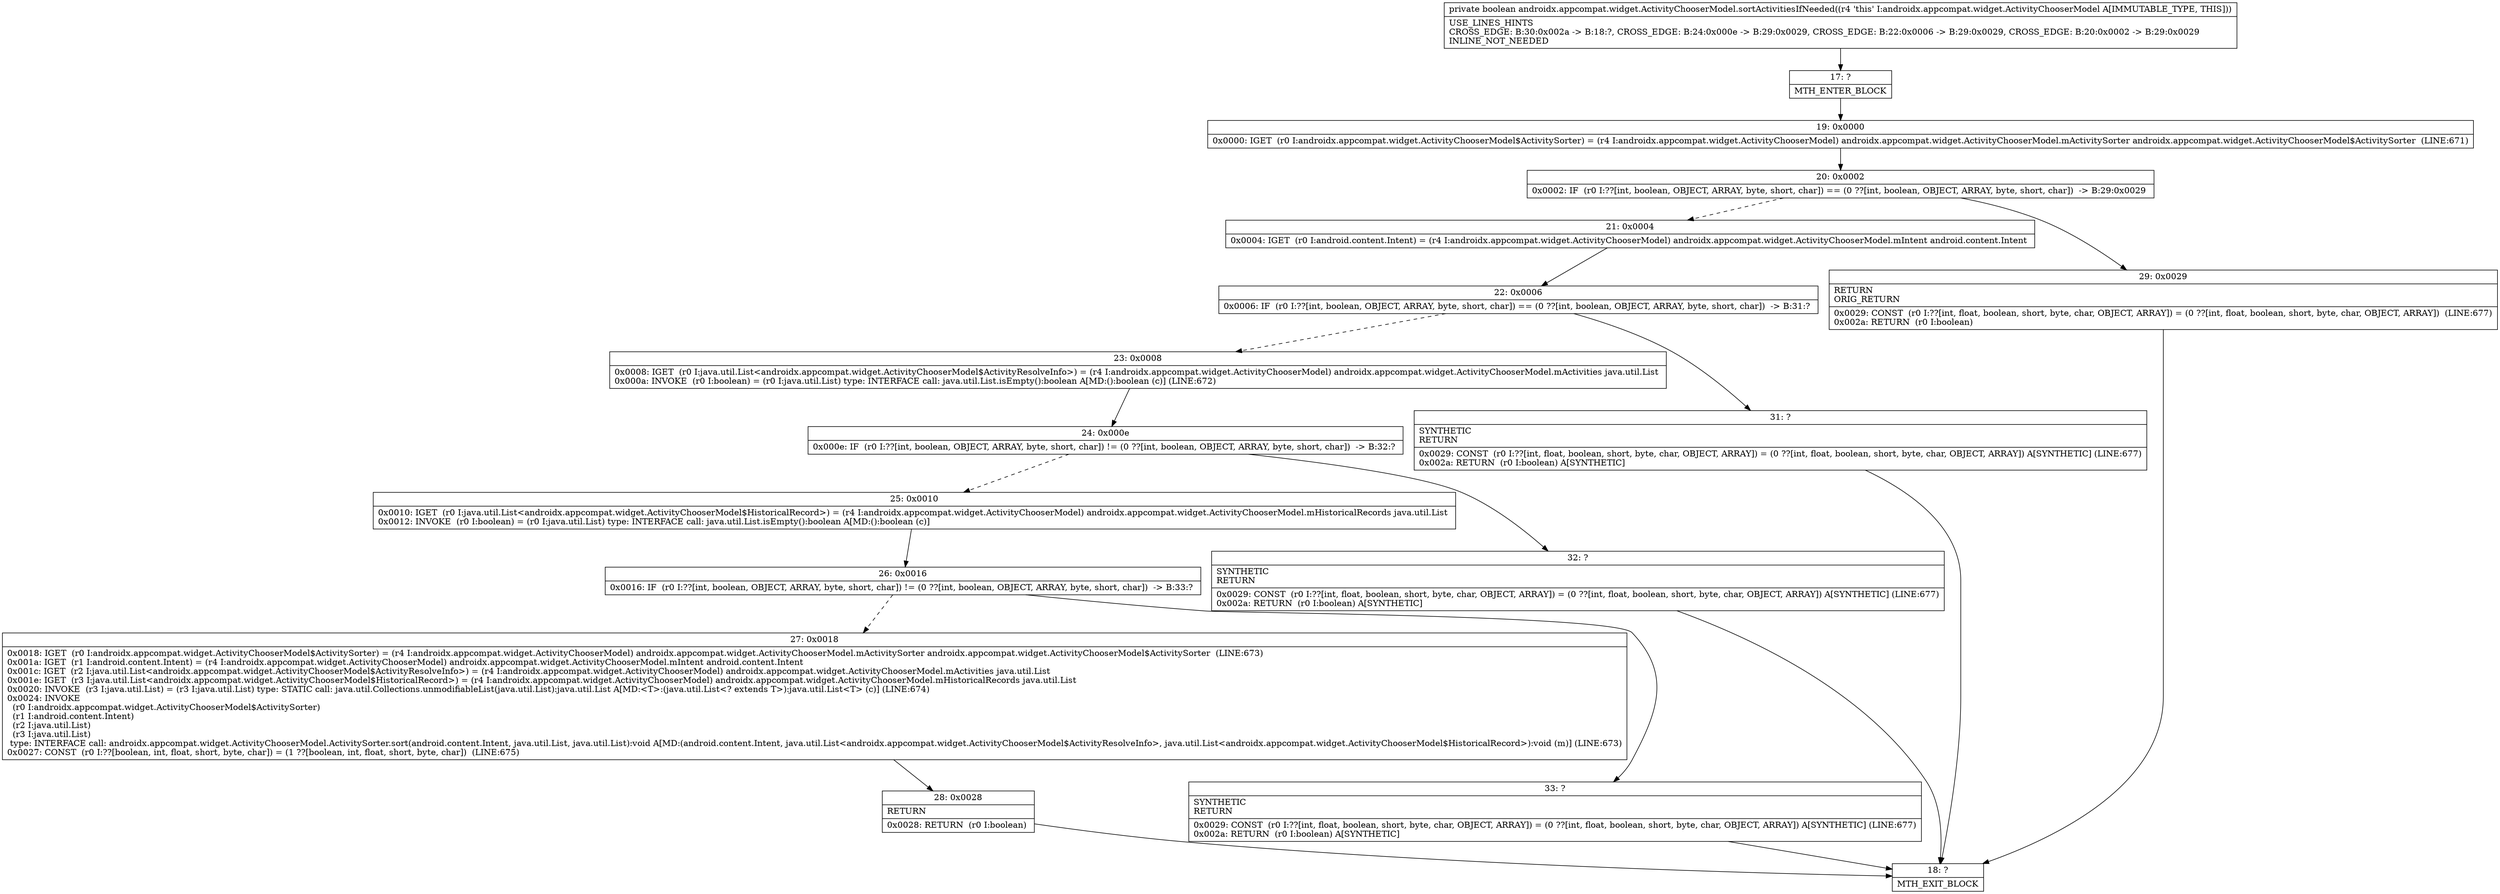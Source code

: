 digraph "CFG forandroidx.appcompat.widget.ActivityChooserModel.sortActivitiesIfNeeded()Z" {
Node_17 [shape=record,label="{17\:\ ?|MTH_ENTER_BLOCK\l}"];
Node_19 [shape=record,label="{19\:\ 0x0000|0x0000: IGET  (r0 I:androidx.appcompat.widget.ActivityChooserModel$ActivitySorter) = (r4 I:androidx.appcompat.widget.ActivityChooserModel) androidx.appcompat.widget.ActivityChooserModel.mActivitySorter androidx.appcompat.widget.ActivityChooserModel$ActivitySorter  (LINE:671)\l}"];
Node_20 [shape=record,label="{20\:\ 0x0002|0x0002: IF  (r0 I:??[int, boolean, OBJECT, ARRAY, byte, short, char]) == (0 ??[int, boolean, OBJECT, ARRAY, byte, short, char])  \-\> B:29:0x0029 \l}"];
Node_21 [shape=record,label="{21\:\ 0x0004|0x0004: IGET  (r0 I:android.content.Intent) = (r4 I:androidx.appcompat.widget.ActivityChooserModel) androidx.appcompat.widget.ActivityChooserModel.mIntent android.content.Intent \l}"];
Node_22 [shape=record,label="{22\:\ 0x0006|0x0006: IF  (r0 I:??[int, boolean, OBJECT, ARRAY, byte, short, char]) == (0 ??[int, boolean, OBJECT, ARRAY, byte, short, char])  \-\> B:31:? \l}"];
Node_23 [shape=record,label="{23\:\ 0x0008|0x0008: IGET  (r0 I:java.util.List\<androidx.appcompat.widget.ActivityChooserModel$ActivityResolveInfo\>) = (r4 I:androidx.appcompat.widget.ActivityChooserModel) androidx.appcompat.widget.ActivityChooserModel.mActivities java.util.List \l0x000a: INVOKE  (r0 I:boolean) = (r0 I:java.util.List) type: INTERFACE call: java.util.List.isEmpty():boolean A[MD:():boolean (c)] (LINE:672)\l}"];
Node_24 [shape=record,label="{24\:\ 0x000e|0x000e: IF  (r0 I:??[int, boolean, OBJECT, ARRAY, byte, short, char]) != (0 ??[int, boolean, OBJECT, ARRAY, byte, short, char])  \-\> B:32:? \l}"];
Node_25 [shape=record,label="{25\:\ 0x0010|0x0010: IGET  (r0 I:java.util.List\<androidx.appcompat.widget.ActivityChooserModel$HistoricalRecord\>) = (r4 I:androidx.appcompat.widget.ActivityChooserModel) androidx.appcompat.widget.ActivityChooserModel.mHistoricalRecords java.util.List \l0x0012: INVOKE  (r0 I:boolean) = (r0 I:java.util.List) type: INTERFACE call: java.util.List.isEmpty():boolean A[MD:():boolean (c)]\l}"];
Node_26 [shape=record,label="{26\:\ 0x0016|0x0016: IF  (r0 I:??[int, boolean, OBJECT, ARRAY, byte, short, char]) != (0 ??[int, boolean, OBJECT, ARRAY, byte, short, char])  \-\> B:33:? \l}"];
Node_27 [shape=record,label="{27\:\ 0x0018|0x0018: IGET  (r0 I:androidx.appcompat.widget.ActivityChooserModel$ActivitySorter) = (r4 I:androidx.appcompat.widget.ActivityChooserModel) androidx.appcompat.widget.ActivityChooserModel.mActivitySorter androidx.appcompat.widget.ActivityChooserModel$ActivitySorter  (LINE:673)\l0x001a: IGET  (r1 I:android.content.Intent) = (r4 I:androidx.appcompat.widget.ActivityChooserModel) androidx.appcompat.widget.ActivityChooserModel.mIntent android.content.Intent \l0x001c: IGET  (r2 I:java.util.List\<androidx.appcompat.widget.ActivityChooserModel$ActivityResolveInfo\>) = (r4 I:androidx.appcompat.widget.ActivityChooserModel) androidx.appcompat.widget.ActivityChooserModel.mActivities java.util.List \l0x001e: IGET  (r3 I:java.util.List\<androidx.appcompat.widget.ActivityChooserModel$HistoricalRecord\>) = (r4 I:androidx.appcompat.widget.ActivityChooserModel) androidx.appcompat.widget.ActivityChooserModel.mHistoricalRecords java.util.List \l0x0020: INVOKE  (r3 I:java.util.List) = (r3 I:java.util.List) type: STATIC call: java.util.Collections.unmodifiableList(java.util.List):java.util.List A[MD:\<T\>:(java.util.List\<? extends T\>):java.util.List\<T\> (c)] (LINE:674)\l0x0024: INVOKE  \l  (r0 I:androidx.appcompat.widget.ActivityChooserModel$ActivitySorter)\l  (r1 I:android.content.Intent)\l  (r2 I:java.util.List)\l  (r3 I:java.util.List)\l type: INTERFACE call: androidx.appcompat.widget.ActivityChooserModel.ActivitySorter.sort(android.content.Intent, java.util.List, java.util.List):void A[MD:(android.content.Intent, java.util.List\<androidx.appcompat.widget.ActivityChooserModel$ActivityResolveInfo\>, java.util.List\<androidx.appcompat.widget.ActivityChooserModel$HistoricalRecord\>):void (m)] (LINE:673)\l0x0027: CONST  (r0 I:??[boolean, int, float, short, byte, char]) = (1 ??[boolean, int, float, short, byte, char])  (LINE:675)\l}"];
Node_28 [shape=record,label="{28\:\ 0x0028|RETURN\l|0x0028: RETURN  (r0 I:boolean) \l}"];
Node_18 [shape=record,label="{18\:\ ?|MTH_EXIT_BLOCK\l}"];
Node_33 [shape=record,label="{33\:\ ?|SYNTHETIC\lRETURN\l|0x0029: CONST  (r0 I:??[int, float, boolean, short, byte, char, OBJECT, ARRAY]) = (0 ??[int, float, boolean, short, byte, char, OBJECT, ARRAY]) A[SYNTHETIC] (LINE:677)\l0x002a: RETURN  (r0 I:boolean) A[SYNTHETIC]\l}"];
Node_32 [shape=record,label="{32\:\ ?|SYNTHETIC\lRETURN\l|0x0029: CONST  (r0 I:??[int, float, boolean, short, byte, char, OBJECT, ARRAY]) = (0 ??[int, float, boolean, short, byte, char, OBJECT, ARRAY]) A[SYNTHETIC] (LINE:677)\l0x002a: RETURN  (r0 I:boolean) A[SYNTHETIC]\l}"];
Node_31 [shape=record,label="{31\:\ ?|SYNTHETIC\lRETURN\l|0x0029: CONST  (r0 I:??[int, float, boolean, short, byte, char, OBJECT, ARRAY]) = (0 ??[int, float, boolean, short, byte, char, OBJECT, ARRAY]) A[SYNTHETIC] (LINE:677)\l0x002a: RETURN  (r0 I:boolean) A[SYNTHETIC]\l}"];
Node_29 [shape=record,label="{29\:\ 0x0029|RETURN\lORIG_RETURN\l|0x0029: CONST  (r0 I:??[int, float, boolean, short, byte, char, OBJECT, ARRAY]) = (0 ??[int, float, boolean, short, byte, char, OBJECT, ARRAY])  (LINE:677)\l0x002a: RETURN  (r0 I:boolean) \l}"];
MethodNode[shape=record,label="{private boolean androidx.appcompat.widget.ActivityChooserModel.sortActivitiesIfNeeded((r4 'this' I:androidx.appcompat.widget.ActivityChooserModel A[IMMUTABLE_TYPE, THIS]))  | USE_LINES_HINTS\lCROSS_EDGE: B:30:0x002a \-\> B:18:?, CROSS_EDGE: B:24:0x000e \-\> B:29:0x0029, CROSS_EDGE: B:22:0x0006 \-\> B:29:0x0029, CROSS_EDGE: B:20:0x0002 \-\> B:29:0x0029\lINLINE_NOT_NEEDED\l}"];
MethodNode -> Node_17;Node_17 -> Node_19;
Node_19 -> Node_20;
Node_20 -> Node_21[style=dashed];
Node_20 -> Node_29;
Node_21 -> Node_22;
Node_22 -> Node_23[style=dashed];
Node_22 -> Node_31;
Node_23 -> Node_24;
Node_24 -> Node_25[style=dashed];
Node_24 -> Node_32;
Node_25 -> Node_26;
Node_26 -> Node_27[style=dashed];
Node_26 -> Node_33;
Node_27 -> Node_28;
Node_28 -> Node_18;
Node_33 -> Node_18;
Node_32 -> Node_18;
Node_31 -> Node_18;
Node_29 -> Node_18;
}

